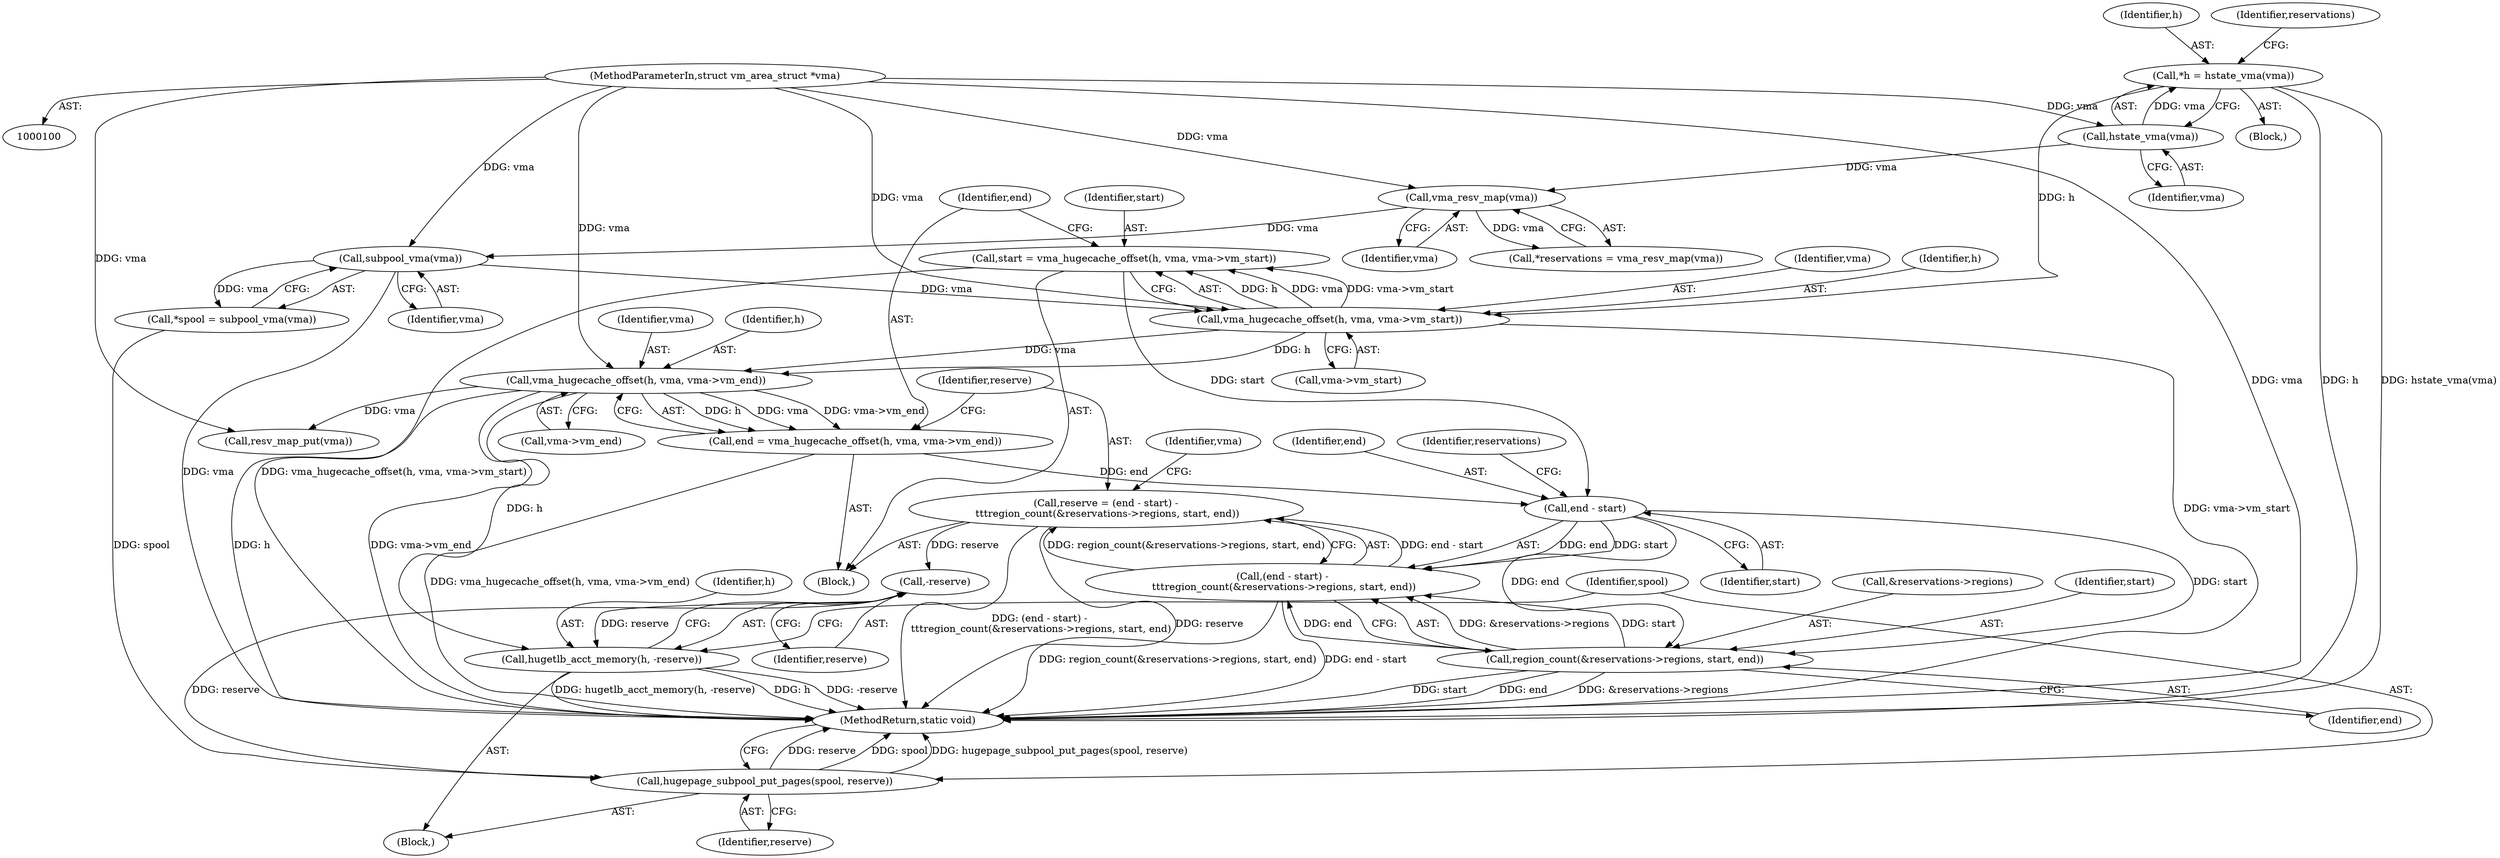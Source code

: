 digraph "0_linux_c50ac050811d6485616a193eb0f37bfbd191cc89_0@integer" {
"1000140" [label="(Call,reserve = (end - start) -\n \t\t\tregion_count(&reservations->regions, start, end))"];
"1000142" [label="(Call,(end - start) -\n \t\t\tregion_count(&reservations->regions, start, end))"];
"1000143" [label="(Call,end - start)"];
"1000132" [label="(Call,end = vma_hugecache_offset(h, vma, vma->vm_end))"];
"1000134" [label="(Call,vma_hugecache_offset(h, vma, vma->vm_end))"];
"1000126" [label="(Call,vma_hugecache_offset(h, vma, vma->vm_start))"];
"1000104" [label="(Call,*h = hstate_vma(vma))"];
"1000106" [label="(Call,hstate_vma(vma))"];
"1000101" [label="(MethodParameterIn,struct vm_area_struct *vma)"];
"1000116" [label="(Call,subpool_vma(vma))"];
"1000111" [label="(Call,vma_resv_map(vma))"];
"1000124" [label="(Call,start = vma_hugecache_offset(h, vma, vma->vm_start))"];
"1000146" [label="(Call,region_count(&reservations->regions, start, end))"];
"1000160" [label="(Call,-reserve)"];
"1000158" [label="(Call,hugetlb_acct_memory(h, -reserve))"];
"1000162" [label="(Call,hugepage_subpool_put_pages(spool, reserve))"];
"1000133" [label="(Identifier,end)"];
"1000143" [label="(Call,end - start)"];
"1000116" [label="(Call,subpool_vma(vma))"];
"1000161" [label="(Identifier,reserve)"];
"1000124" [label="(Call,start = vma_hugecache_offset(h, vma, vma->vm_start))"];
"1000114" [label="(Call,*spool = subpool_vma(vma))"];
"1000137" [label="(Call,vma->vm_end)"];
"1000128" [label="(Identifier,vma)"];
"1000141" [label="(Identifier,reserve)"];
"1000134" [label="(Call,vma_hugecache_offset(h, vma, vma->vm_end))"];
"1000123" [label="(Block,)"];
"1000125" [label="(Identifier,start)"];
"1000152" [label="(Identifier,end)"];
"1000164" [label="(Identifier,reserve)"];
"1000159" [label="(Identifier,h)"];
"1000140" [label="(Call,reserve = (end - start) -\n \t\t\tregion_count(&reservations->regions, start, end))"];
"1000142" [label="(Call,(end - start) -\n \t\t\tregion_count(&reservations->regions, start, end))"];
"1000105" [label="(Identifier,h)"];
"1000110" [label="(Identifier,reservations)"];
"1000162" [label="(Call,hugepage_subpool_put_pages(spool, reserve))"];
"1000145" [label="(Identifier,start)"];
"1000129" [label="(Call,vma->vm_start)"];
"1000157" [label="(Block,)"];
"1000127" [label="(Identifier,h)"];
"1000126" [label="(Call,vma_hugecache_offset(h, vma, vma->vm_start))"];
"1000144" [label="(Identifier,end)"];
"1000117" [label="(Identifier,vma)"];
"1000107" [label="(Identifier,vma)"];
"1000135" [label="(Identifier,h)"];
"1000146" [label="(Call,region_count(&reservations->regions, start, end))"];
"1000106" [label="(Call,hstate_vma(vma))"];
"1000112" [label="(Identifier,vma)"];
"1000111" [label="(Call,vma_resv_map(vma))"];
"1000101" [label="(MethodParameterIn,struct vm_area_struct *vma)"];
"1000158" [label="(Call,hugetlb_acct_memory(h, -reserve))"];
"1000149" [label="(Identifier,reservations)"];
"1000153" [label="(Call,resv_map_put(vma))"];
"1000102" [label="(Block,)"];
"1000163" [label="(Identifier,spool)"];
"1000109" [label="(Call,*reservations = vma_resv_map(vma))"];
"1000132" [label="(Call,end = vma_hugecache_offset(h, vma, vma->vm_end))"];
"1000154" [label="(Identifier,vma)"];
"1000160" [label="(Call,-reserve)"];
"1000147" [label="(Call,&reservations->regions)"];
"1000104" [label="(Call,*h = hstate_vma(vma))"];
"1000151" [label="(Identifier,start)"];
"1000165" [label="(MethodReturn,static void)"];
"1000136" [label="(Identifier,vma)"];
"1000140" -> "1000123"  [label="AST: "];
"1000140" -> "1000142"  [label="CFG: "];
"1000141" -> "1000140"  [label="AST: "];
"1000142" -> "1000140"  [label="AST: "];
"1000154" -> "1000140"  [label="CFG: "];
"1000140" -> "1000165"  [label="DDG: (end - start) -\n \t\t\tregion_count(&reservations->regions, start, end)"];
"1000140" -> "1000165"  [label="DDG: reserve"];
"1000142" -> "1000140"  [label="DDG: end - start"];
"1000142" -> "1000140"  [label="DDG: region_count(&reservations->regions, start, end)"];
"1000140" -> "1000160"  [label="DDG: reserve"];
"1000142" -> "1000146"  [label="CFG: "];
"1000143" -> "1000142"  [label="AST: "];
"1000146" -> "1000142"  [label="AST: "];
"1000142" -> "1000165"  [label="DDG: end - start"];
"1000142" -> "1000165"  [label="DDG: region_count(&reservations->regions, start, end)"];
"1000143" -> "1000142"  [label="DDG: end"];
"1000143" -> "1000142"  [label="DDG: start"];
"1000146" -> "1000142"  [label="DDG: &reservations->regions"];
"1000146" -> "1000142"  [label="DDG: start"];
"1000146" -> "1000142"  [label="DDG: end"];
"1000143" -> "1000145"  [label="CFG: "];
"1000144" -> "1000143"  [label="AST: "];
"1000145" -> "1000143"  [label="AST: "];
"1000149" -> "1000143"  [label="CFG: "];
"1000132" -> "1000143"  [label="DDG: end"];
"1000124" -> "1000143"  [label="DDG: start"];
"1000143" -> "1000146"  [label="DDG: start"];
"1000143" -> "1000146"  [label="DDG: end"];
"1000132" -> "1000123"  [label="AST: "];
"1000132" -> "1000134"  [label="CFG: "];
"1000133" -> "1000132"  [label="AST: "];
"1000134" -> "1000132"  [label="AST: "];
"1000141" -> "1000132"  [label="CFG: "];
"1000132" -> "1000165"  [label="DDG: vma_hugecache_offset(h, vma, vma->vm_end)"];
"1000134" -> "1000132"  [label="DDG: h"];
"1000134" -> "1000132"  [label="DDG: vma"];
"1000134" -> "1000132"  [label="DDG: vma->vm_end"];
"1000134" -> "1000137"  [label="CFG: "];
"1000135" -> "1000134"  [label="AST: "];
"1000136" -> "1000134"  [label="AST: "];
"1000137" -> "1000134"  [label="AST: "];
"1000134" -> "1000165"  [label="DDG: h"];
"1000134" -> "1000165"  [label="DDG: vma->vm_end"];
"1000126" -> "1000134"  [label="DDG: h"];
"1000126" -> "1000134"  [label="DDG: vma"];
"1000101" -> "1000134"  [label="DDG: vma"];
"1000134" -> "1000153"  [label="DDG: vma"];
"1000134" -> "1000158"  [label="DDG: h"];
"1000126" -> "1000124"  [label="AST: "];
"1000126" -> "1000129"  [label="CFG: "];
"1000127" -> "1000126"  [label="AST: "];
"1000128" -> "1000126"  [label="AST: "];
"1000129" -> "1000126"  [label="AST: "];
"1000124" -> "1000126"  [label="CFG: "];
"1000126" -> "1000165"  [label="DDG: vma->vm_start"];
"1000126" -> "1000124"  [label="DDG: h"];
"1000126" -> "1000124"  [label="DDG: vma"];
"1000126" -> "1000124"  [label="DDG: vma->vm_start"];
"1000104" -> "1000126"  [label="DDG: h"];
"1000116" -> "1000126"  [label="DDG: vma"];
"1000101" -> "1000126"  [label="DDG: vma"];
"1000104" -> "1000102"  [label="AST: "];
"1000104" -> "1000106"  [label="CFG: "];
"1000105" -> "1000104"  [label="AST: "];
"1000106" -> "1000104"  [label="AST: "];
"1000110" -> "1000104"  [label="CFG: "];
"1000104" -> "1000165"  [label="DDG: h"];
"1000104" -> "1000165"  [label="DDG: hstate_vma(vma)"];
"1000106" -> "1000104"  [label="DDG: vma"];
"1000106" -> "1000107"  [label="CFG: "];
"1000107" -> "1000106"  [label="AST: "];
"1000101" -> "1000106"  [label="DDG: vma"];
"1000106" -> "1000111"  [label="DDG: vma"];
"1000101" -> "1000100"  [label="AST: "];
"1000101" -> "1000165"  [label="DDG: vma"];
"1000101" -> "1000111"  [label="DDG: vma"];
"1000101" -> "1000116"  [label="DDG: vma"];
"1000101" -> "1000153"  [label="DDG: vma"];
"1000116" -> "1000114"  [label="AST: "];
"1000116" -> "1000117"  [label="CFG: "];
"1000117" -> "1000116"  [label="AST: "];
"1000114" -> "1000116"  [label="CFG: "];
"1000116" -> "1000165"  [label="DDG: vma"];
"1000116" -> "1000114"  [label="DDG: vma"];
"1000111" -> "1000116"  [label="DDG: vma"];
"1000111" -> "1000109"  [label="AST: "];
"1000111" -> "1000112"  [label="CFG: "];
"1000112" -> "1000111"  [label="AST: "];
"1000109" -> "1000111"  [label="CFG: "];
"1000111" -> "1000109"  [label="DDG: vma"];
"1000124" -> "1000123"  [label="AST: "];
"1000125" -> "1000124"  [label="AST: "];
"1000133" -> "1000124"  [label="CFG: "];
"1000124" -> "1000165"  [label="DDG: vma_hugecache_offset(h, vma, vma->vm_start)"];
"1000146" -> "1000152"  [label="CFG: "];
"1000147" -> "1000146"  [label="AST: "];
"1000151" -> "1000146"  [label="AST: "];
"1000152" -> "1000146"  [label="AST: "];
"1000146" -> "1000165"  [label="DDG: start"];
"1000146" -> "1000165"  [label="DDG: end"];
"1000146" -> "1000165"  [label="DDG: &reservations->regions"];
"1000160" -> "1000158"  [label="AST: "];
"1000160" -> "1000161"  [label="CFG: "];
"1000161" -> "1000160"  [label="AST: "];
"1000158" -> "1000160"  [label="CFG: "];
"1000160" -> "1000158"  [label="DDG: reserve"];
"1000160" -> "1000162"  [label="DDG: reserve"];
"1000158" -> "1000157"  [label="AST: "];
"1000159" -> "1000158"  [label="AST: "];
"1000163" -> "1000158"  [label="CFG: "];
"1000158" -> "1000165"  [label="DDG: h"];
"1000158" -> "1000165"  [label="DDG: -reserve"];
"1000158" -> "1000165"  [label="DDG: hugetlb_acct_memory(h, -reserve)"];
"1000162" -> "1000157"  [label="AST: "];
"1000162" -> "1000164"  [label="CFG: "];
"1000163" -> "1000162"  [label="AST: "];
"1000164" -> "1000162"  [label="AST: "];
"1000165" -> "1000162"  [label="CFG: "];
"1000162" -> "1000165"  [label="DDG: reserve"];
"1000162" -> "1000165"  [label="DDG: spool"];
"1000162" -> "1000165"  [label="DDG: hugepage_subpool_put_pages(spool, reserve)"];
"1000114" -> "1000162"  [label="DDG: spool"];
}
